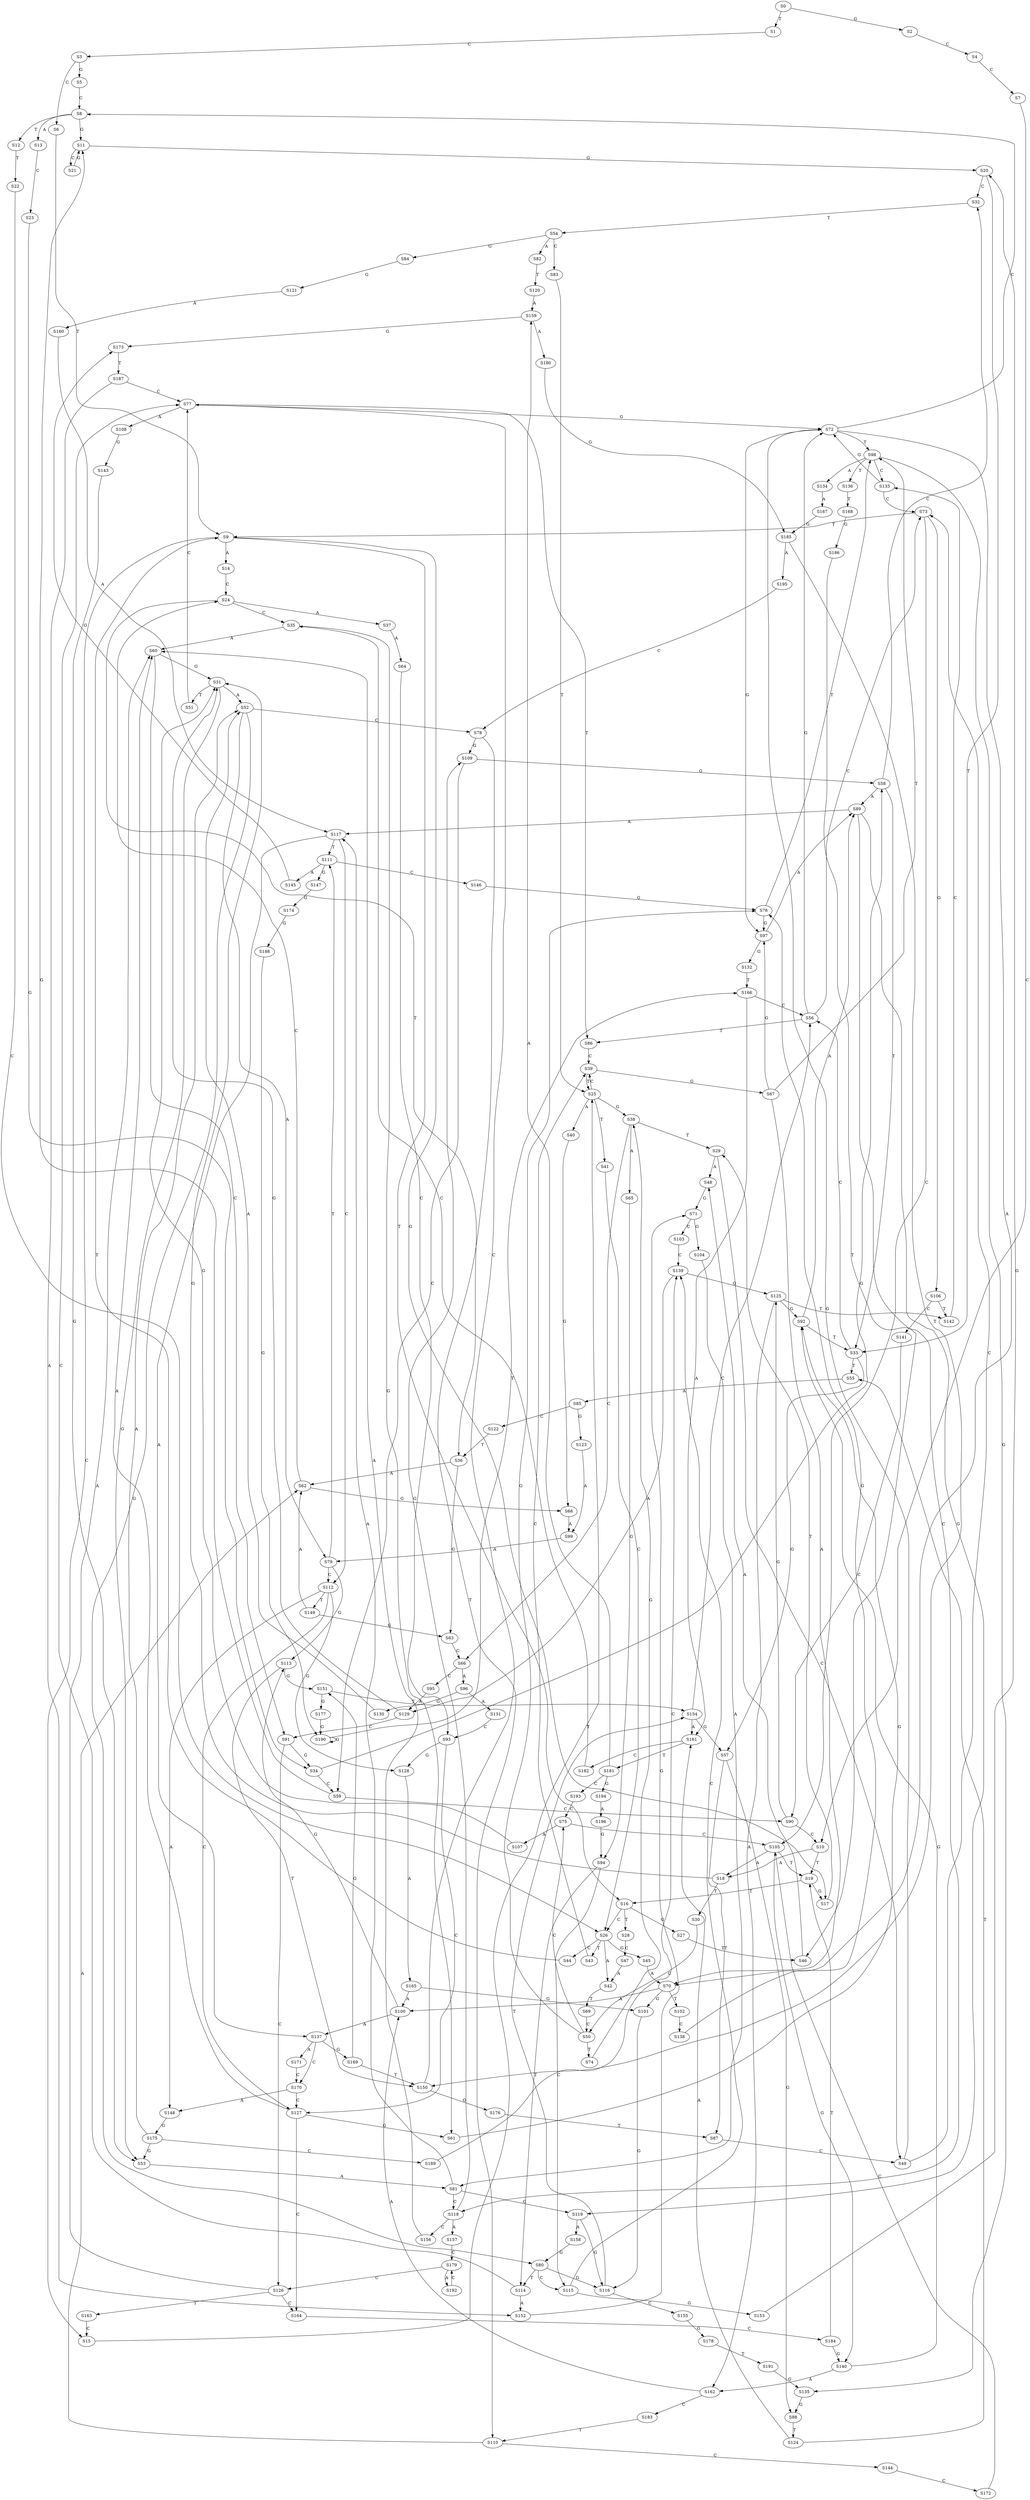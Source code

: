 strict digraph  {
	S0 -> S1 [ label = T ];
	S0 -> S2 [ label = G ];
	S1 -> S3 [ label = C ];
	S2 -> S4 [ label = C ];
	S3 -> S5 [ label = G ];
	S3 -> S6 [ label = C ];
	S4 -> S7 [ label = C ];
	S5 -> S8 [ label = C ];
	S6 -> S9 [ label = T ];
	S7 -> S10 [ label = C ];
	S8 -> S11 [ label = G ];
	S8 -> S12 [ label = T ];
	S8 -> S13 [ label = A ];
	S9 -> S14 [ label = A ];
	S9 -> S15 [ label = C ];
	S9 -> S16 [ label = T ];
	S9 -> S17 [ label = G ];
	S10 -> S18 [ label = A ];
	S10 -> S19 [ label = T ];
	S11 -> S20 [ label = G ];
	S11 -> S21 [ label = C ];
	S12 -> S22 [ label = T ];
	S13 -> S23 [ label = C ];
	S14 -> S24 [ label = C ];
	S15 -> S25 [ label = T ];
	S16 -> S26 [ label = C ];
	S16 -> S27 [ label = G ];
	S16 -> S28 [ label = T ];
	S17 -> S29 [ label = T ];
	S18 -> S30 [ label = T ];
	S18 -> S31 [ label = G ];
	S19 -> S17 [ label = G ];
	S19 -> S16 [ label = T ];
	S20 -> S32 [ label = C ];
	S20 -> S33 [ label = T ];
	S21 -> S11 [ label = G ];
	S22 -> S26 [ label = C ];
	S23 -> S34 [ label = G ];
	S24 -> S35 [ label = C ];
	S24 -> S36 [ label = T ];
	S24 -> S37 [ label = A ];
	S25 -> S38 [ label = G ];
	S25 -> S39 [ label = C ];
	S25 -> S40 [ label = A ];
	S25 -> S41 [ label = T ];
	S26 -> S42 [ label = A ];
	S26 -> S43 [ label = T ];
	S26 -> S44 [ label = C ];
	S26 -> S45 [ label = G ];
	S27 -> S46 [ label = T ];
	S28 -> S47 [ label = C ];
	S29 -> S48 [ label = A ];
	S29 -> S49 [ label = C ];
	S30 -> S50 [ label = C ];
	S31 -> S51 [ label = T ];
	S31 -> S52 [ label = A ];
	S31 -> S53 [ label = G ];
	S32 -> S54 [ label = T ];
	S33 -> S55 [ label = T ];
	S33 -> S56 [ label = C ];
	S33 -> S57 [ label = G ];
	S34 -> S58 [ label = G ];
	S34 -> S59 [ label = C ];
	S35 -> S60 [ label = A ];
	S35 -> S61 [ label = G ];
	S36 -> S62 [ label = A ];
	S36 -> S63 [ label = G ];
	S37 -> S64 [ label = A ];
	S38 -> S65 [ label = A ];
	S38 -> S66 [ label = C ];
	S38 -> S29 [ label = T ];
	S39 -> S25 [ label = T ];
	S39 -> S67 [ label = G ];
	S40 -> S68 [ label = G ];
	S41 -> S26 [ label = C ];
	S42 -> S69 [ label = T ];
	S43 -> S39 [ label = C ];
	S44 -> S9 [ label = T ];
	S45 -> S70 [ label = A ];
	S46 -> S48 [ label = A ];
	S47 -> S42 [ label = A ];
	S48 -> S71 [ label = G ];
	S49 -> S72 [ label = G ];
	S49 -> S73 [ label = C ];
	S50 -> S74 [ label = T ];
	S50 -> S75 [ label = C ];
	S50 -> S76 [ label = G ];
	S51 -> S77 [ label = C ];
	S52 -> S78 [ label = C ];
	S52 -> S79 [ label = A ];
	S52 -> S80 [ label = G ];
	S53 -> S81 [ label = A ];
	S54 -> S82 [ label = A ];
	S54 -> S83 [ label = C ];
	S54 -> S84 [ label = G ];
	S55 -> S85 [ label = A ];
	S56 -> S73 [ label = C ];
	S56 -> S72 [ label = G ];
	S56 -> S86 [ label = T ];
	S57 -> S87 [ label = T ];
	S57 -> S88 [ label = G ];
	S58 -> S32 [ label = C ];
	S58 -> S89 [ label = A ];
	S58 -> S33 [ label = T ];
	S59 -> S90 [ label = C ];
	S59 -> S11 [ label = G ];
	S60 -> S31 [ label = G ];
	S60 -> S91 [ label = C ];
	S61 -> S92 [ label = G ];
	S62 -> S68 [ label = G ];
	S62 -> S24 [ label = C ];
	S63 -> S66 [ label = C ];
	S64 -> S93 [ label = C ];
	S65 -> S94 [ label = G ];
	S66 -> S95 [ label = C ];
	S66 -> S96 [ label = A ];
	S67 -> S70 [ label = A ];
	S67 -> S97 [ label = G ];
	S67 -> S98 [ label = T ];
	S68 -> S99 [ label = A ];
	S69 -> S50 [ label = C ];
	S70 -> S100 [ label = A ];
	S70 -> S101 [ label = G ];
	S70 -> S102 [ label = T ];
	S71 -> S103 [ label = C ];
	S71 -> S104 [ label = G ];
	S72 -> S97 [ label = G ];
	S72 -> S98 [ label = T ];
	S72 -> S8 [ label = C ];
	S72 -> S70 [ label = A ];
	S73 -> S9 [ label = T ];
	S73 -> S105 [ label = C ];
	S73 -> S106 [ label = G ];
	S74 -> S38 [ label = G ];
	S75 -> S105 [ label = C ];
	S75 -> S107 [ label = A ];
	S76 -> S97 [ label = G ];
	S76 -> S98 [ label = T ];
	S77 -> S86 [ label = T ];
	S77 -> S72 [ label = G ];
	S77 -> S108 [ label = A ];
	S78 -> S109 [ label = G ];
	S78 -> S110 [ label = T ];
	S79 -> S111 [ label = T ];
	S79 -> S112 [ label = C ];
	S79 -> S113 [ label = G ];
	S80 -> S114 [ label = T ];
	S80 -> S115 [ label = C ];
	S80 -> S116 [ label = G ];
	S81 -> S117 [ label = A ];
	S81 -> S118 [ label = C ];
	S81 -> S119 [ label = G ];
	S82 -> S120 [ label = T ];
	S83 -> S25 [ label = T ];
	S84 -> S121 [ label = G ];
	S85 -> S122 [ label = C ];
	S85 -> S123 [ label = G ];
	S86 -> S39 [ label = C ];
	S87 -> S49 [ label = C ];
	S88 -> S124 [ label = T ];
	S89 -> S117 [ label = A ];
	S89 -> S118 [ label = C ];
	S89 -> S119 [ label = G ];
	S90 -> S10 [ label = C ];
	S90 -> S125 [ label = G ];
	S91 -> S34 [ label = G ];
	S91 -> S126 [ label = C ];
	S92 -> S89 [ label = A ];
	S92 -> S33 [ label = T ];
	S93 -> S127 [ label = C ];
	S93 -> S128 [ label = G ];
	S94 -> S114 [ label = T ];
	S94 -> S115 [ label = C ];
	S95 -> S129 [ label = A ];
	S96 -> S130 [ label = G ];
	S96 -> S131 [ label = A ];
	S97 -> S89 [ label = A ];
	S97 -> S132 [ label = G ];
	S98 -> S133 [ label = C ];
	S98 -> S134 [ label = A ];
	S98 -> S135 [ label = G ];
	S98 -> S136 [ label = T ];
	S99 -> S79 [ label = A ];
	S100 -> S137 [ label = A ];
	S100 -> S113 [ label = G ];
	S101 -> S116 [ label = G ];
	S102 -> S138 [ label = C ];
	S103 -> S139 [ label = C ];
	S104 -> S81 [ label = A ];
	S105 -> S140 [ label = G ];
	S105 -> S18 [ label = A ];
	S105 -> S19 [ label = T ];
	S106 -> S141 [ label = C ];
	S106 -> S142 [ label = T ];
	S107 -> S31 [ label = G ];
	S108 -> S143 [ label = G ];
	S109 -> S58 [ label = G ];
	S109 -> S59 [ label = C ];
	S110 -> S62 [ label = A ];
	S110 -> S144 [ label = C ];
	S111 -> S145 [ label = A ];
	S111 -> S146 [ label = C ];
	S111 -> S147 [ label = G ];
	S112 -> S148 [ label = A ];
	S112 -> S127 [ label = C ];
	S112 -> S128 [ label = G ];
	S112 -> S149 [ label = T ];
	S113 -> S150 [ label = T ];
	S113 -> S151 [ label = G ];
	S114 -> S152 [ label = A ];
	S114 -> S77 [ label = C ];
	S115 -> S139 [ label = C ];
	S115 -> S153 [ label = G ];
	S116 -> S154 [ label = T ];
	S116 -> S155 [ label = C ];
	S117 -> S111 [ label = T ];
	S117 -> S112 [ label = C ];
	S117 -> S137 [ label = A ];
	S118 -> S156 [ label = C ];
	S118 -> S157 [ label = A ];
	S118 -> S109 [ label = G ];
	S119 -> S158 [ label = A ];
	S119 -> S116 [ label = G ];
	S120 -> S159 [ label = A ];
	S121 -> S160 [ label = A ];
	S122 -> S36 [ label = T ];
	S123 -> S99 [ label = A ];
	S124 -> S161 [ label = A ];
	S124 -> S55 [ label = T ];
	S125 -> S162 [ label = A ];
	S125 -> S142 [ label = T ];
	S125 -> S92 [ label = G ];
	S126 -> S163 [ label = T ];
	S126 -> S164 [ label = C ];
	S126 -> S60 [ label = A ];
	S127 -> S164 [ label = C ];
	S127 -> S60 [ label = A ];
	S127 -> S61 [ label = G ];
	S128 -> S165 [ label = A ];
	S129 -> S31 [ label = G ];
	S129 -> S91 [ label = C ];
	S130 -> S52 [ label = A ];
	S131 -> S93 [ label = C ];
	S132 -> S166 [ label = T ];
	S133 -> S72 [ label = G ];
	S133 -> S73 [ label = C ];
	S134 -> S167 [ label = A ];
	S135 -> S88 [ label = G ];
	S136 -> S168 [ label = T ];
	S137 -> S169 [ label = G ];
	S137 -> S170 [ label = C ];
	S137 -> S171 [ label = A ];
	S138 -> S76 [ label = G ];
	S139 -> S125 [ label = G ];
	S139 -> S129 [ label = A ];
	S140 -> S162 [ label = A ];
	S140 -> S92 [ label = G ];
	S141 -> S90 [ label = C ];
	S142 -> S133 [ label = C ];
	S143 -> S53 [ label = G ];
	S144 -> S172 [ label = C ];
	S145 -> S173 [ label = G ];
	S146 -> S76 [ label = G ];
	S147 -> S174 [ label = G ];
	S148 -> S175 [ label = G ];
	S149 -> S63 [ label = G ];
	S149 -> S62 [ label = A ];
	S150 -> S176 [ label = G ];
	S150 -> S77 [ label = C ];
	S151 -> S177 [ label = G ];
	S151 -> S154 [ label = T ];
	S152 -> S71 [ label = G ];
	S153 -> S20 [ label = G ];
	S154 -> S57 [ label = G ];
	S154 -> S56 [ label = C ];
	S154 -> S161 [ label = A ];
	S155 -> S178 [ label = G ];
	S156 -> S60 [ label = A ];
	S157 -> S179 [ label = C ];
	S158 -> S80 [ label = G ];
	S159 -> S173 [ label = G ];
	S159 -> S180 [ label = A ];
	S160 -> S117 [ label = A ];
	S161 -> S181 [ label = T ];
	S161 -> S182 [ label = C ];
	S162 -> S100 [ label = A ];
	S162 -> S183 [ label = C ];
	S163 -> S15 [ label = C ];
	S164 -> S184 [ label = C ];
	S165 -> S101 [ label = G ];
	S165 -> S100 [ label = A ];
	S166 -> S161 [ label = A ];
	S166 -> S56 [ label = C ];
	S167 -> S185 [ label = G ];
	S168 -> S186 [ label = G ];
	S169 -> S150 [ label = T ];
	S169 -> S151 [ label = G ];
	S170 -> S127 [ label = C ];
	S170 -> S148 [ label = A ];
	S171 -> S170 [ label = C ];
	S172 -> S105 [ label = C ];
	S173 -> S187 [ label = T ];
	S174 -> S188 [ label = G ];
	S175 -> S53 [ label = G ];
	S175 -> S189 [ label = C ];
	S175 -> S52 [ label = A ];
	S176 -> S87 [ label = T ];
	S177 -> S190 [ label = G ];
	S178 -> S191 [ label = T ];
	S179 -> S126 [ label = C ];
	S179 -> S192 [ label = A ];
	S180 -> S185 [ label = G ];
	S181 -> S193 [ label = C ];
	S181 -> S194 [ label = G ];
	S181 -> S159 [ label = A ];
	S182 -> S35 [ label = C ];
	S183 -> S110 [ label = T ];
	S184 -> S140 [ label = G ];
	S184 -> S19 [ label = T ];
	S185 -> S195 [ label = A ];
	S185 -> S150 [ label = T ];
	S186 -> S46 [ label = T ];
	S187 -> S77 [ label = C ];
	S187 -> S152 [ label = A ];
	S188 -> S190 [ label = G ];
	S189 -> S139 [ label = C ];
	S190 -> S166 [ label = T ];
	S190 -> S190 [ label = G ];
	S191 -> S135 [ label = G ];
	S192 -> S179 [ label = C ];
	S193 -> S75 [ label = C ];
	S194 -> S196 [ label = A ];
	S195 -> S78 [ label = C ];
	S196 -> S94 [ label = G ];
}
